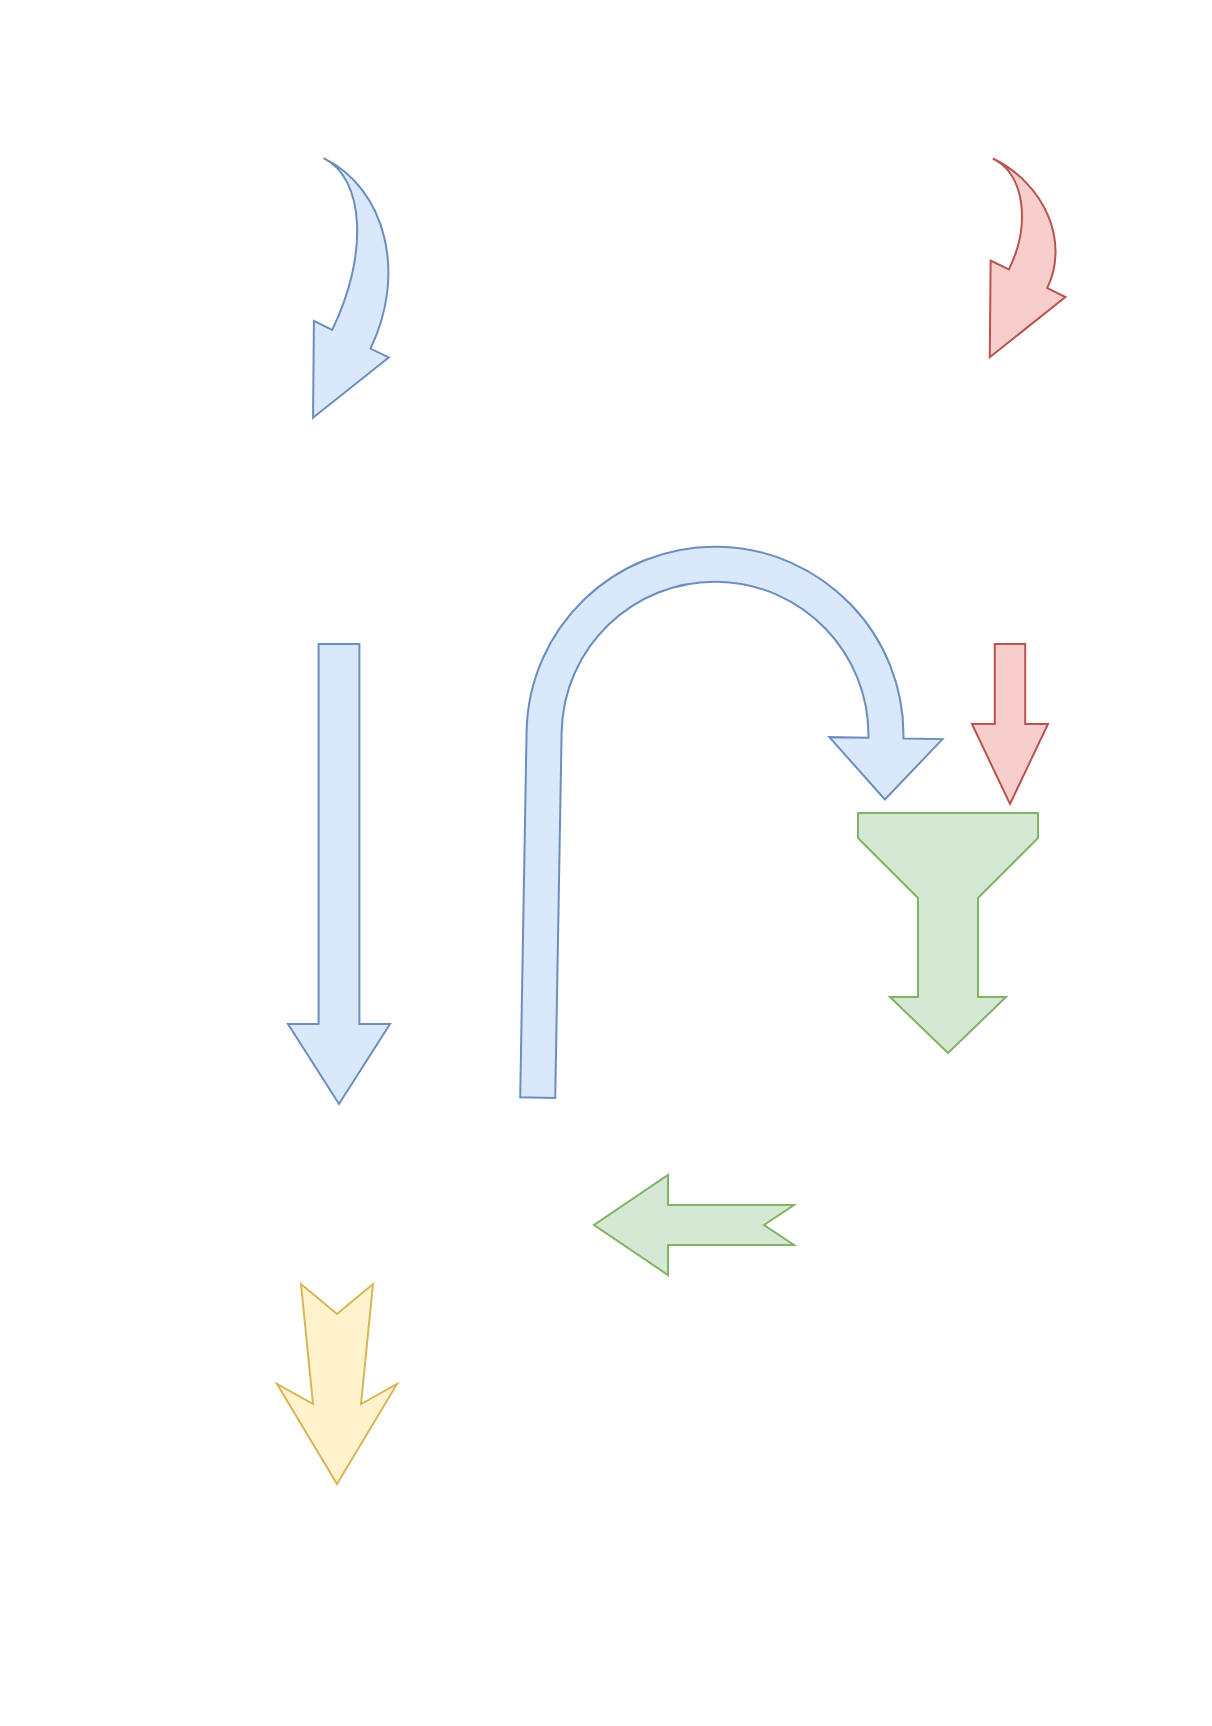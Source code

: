 <mxfile version="10.9.5" type="device"><diagram id="QAe4EcTjazI_FZyrDjxc" name="Page-1"><mxGraphModel dx="868" dy="435" grid="1" gridSize="10" guides="1" tooltips="1" connect="1" arrows="1" fold="1" page="1" pageScale="1" pageWidth="827" pageHeight="1169" math="0" shadow="0"><root><mxCell id="0"/><mxCell id="1" parent="0"/><mxCell id="EKKtGgkUh7ml3GYJA-28-2" value="" style="shape=image;verticalLabelPosition=bottom;verticalAlign=top;imageAspect=0;image=https://png.pngtree.com/svg/20170919/fcfd2c419e.png" vertex="1" parent="1"><mxGeometry x="493" y="559.5" width="162" height="182" as="geometry"/></mxCell><mxCell id="EKKtGgkUh7ml3GYJA-28-3" value="" style="shape=image;verticalLabelPosition=bottom;verticalAlign=top;imageAspect=0;image=https://upload.wikimedia.org/wikipedia/commons/thumb/a/ad/Yelp_Logo.svg/1200px-Yelp_Logo.svg.png" vertex="1" parent="1"><mxGeometry x="501" y="38" width="200" height="80" as="geometry"/></mxCell><mxCell id="EKKtGgkUh7ml3GYJA-28-4" value="" style="shape=image;verticalLabelPosition=bottom;verticalAlign=top;imageAspect=0;image=https://cdn.sstatic.net/Sites/stackoverflow/company/img/logos/se/se-logo.png?v=dd7153fcc7fa" vertex="1" parent="1"><mxGeometry x="136.5" y="38" width="260" height="75" as="geometry"/></mxCell><mxCell id="EKKtGgkUh7ml3GYJA-28-5" value="" style="html=1;shadow=0;dashed=0;align=center;verticalAlign=middle;shape=mxgraph.arrows2.jumpInArrow;dy=10.65;dx=43.67;arrowHead=41.62;rotation=116;fillColor=#f8cecc;strokeColor=#b85450;" vertex="1" parent="1"><mxGeometry x="556" y="140" width="90" height="63" as="geometry"/></mxCell><mxCell id="EKKtGgkUh7ml3GYJA-28-6" value="" style="shape=image;verticalLabelPosition=bottom;verticalAlign=top;imageAspect=0;image=https://www.innocreate.com/wp-content/uploads/2017/07/jsonlogo-300x300.png" vertex="1" parent="1"><mxGeometry x="539.5" y="220" width="123" height="130" as="geometry"/></mxCell><mxCell id="EKKtGgkUh7ml3GYJA-28-7" value="" style="html=1;shadow=0;dashed=0;align=center;verticalAlign=middle;shape=mxgraph.arrows2.jumpInArrow;dy=10.65;dx=43.67;arrowHead=41.62;rotation=116;fillColor=#dae8fc;strokeColor=#6c8ebf;" vertex="1" parent="1"><mxGeometry x="205" y="150" width="119" height="73" as="geometry"/></mxCell><mxCell id="EKKtGgkUh7ml3GYJA-28-8" value="" style="shape=image;verticalLabelPosition=bottom;verticalAlign=top;imageAspect=0;image=https://d7uddx54veb4a.cloudfront.net/wp-content/uploads/2016/10/logo-xml.png" vertex="1" parent="1"><mxGeometry x="118" y="250" width="295" height="90" as="geometry"/></mxCell><mxCell id="EKKtGgkUh7ml3GYJA-28-9" value="" style="shape=image;verticalLabelPosition=bottom;verticalAlign=top;imageAspect=0;image=http://blog.epigno.systems/content/images/2018/02/python_spark.png" vertex="1" parent="1"><mxGeometry x="118" y="570" width="270" height="160" as="geometry"/></mxCell><mxCell id="EKKtGgkUh7ml3GYJA-28-15" value="" style="html=1;shadow=0;dashed=0;align=center;verticalAlign=middle;shape=mxgraph.arrows2.arrow;dy=0.6;dx=40;direction=south;notch=0;fillColor=#dae8fc;strokeColor=#6c8ebf;" vertex="1" parent="1"><mxGeometry x="240" y="360" width="51" height="230" as="geometry"/></mxCell><mxCell id="EKKtGgkUh7ml3GYJA-28-19" value="" style="html=1;shadow=0;dashed=0;align=center;verticalAlign=middle;shape=mxgraph.arrows2.arrow;dy=0.6;dx=40;direction=south;notch=0;fillColor=#f8cecc;strokeColor=#b85450;" vertex="1" parent="1"><mxGeometry x="582" y="360" width="38" height="80" as="geometry"/></mxCell><mxCell id="EKKtGgkUh7ml3GYJA-28-21" value="" style="html=1;shadow=0;dashed=0;align=center;verticalAlign=middle;shape=mxgraph.arrows2.uTurnArrow;dy=8.76;arrowHead=56.57;dx2=30.69;rotation=91;fillColor=#dae8fc;strokeColor=#6c8ebf;" vertex="1" parent="1"><mxGeometry x="324" y="346" width="277" height="208" as="geometry"/></mxCell><mxCell id="EKKtGgkUh7ml3GYJA-28-22" value="" style="html=1;shadow=0;dashed=0;align=center;verticalAlign=middle;shape=mxgraph.arrows2.tailedArrow;dy1=15;dx1=28;notch=0;arrowHead=14;dx2=12.5;dy2=45;rotation=90;fillColor=#d5e8d4;strokeColor=#82b366;" vertex="1" parent="1"><mxGeometry x="510" y="439" width="120" height="131" as="geometry"/></mxCell><mxCell id="EKKtGgkUh7ml3GYJA-28-23" value="" style="html=1;shadow=0;dashed=0;align=center;verticalAlign=middle;shape=mxgraph.arrows2.stylisedArrow;dy=0.6;dx=40;notch=15;feather=0.4;rotation=90;fillColor=#fff2cc;strokeColor=#d6b656;" vertex="1" parent="1"><mxGeometry x="214.5" y="700" width="100" height="60" as="geometry"/></mxCell><mxCell id="EKKtGgkUh7ml3GYJA-28-26" value="" style="shape=image;verticalLabelPosition=bottom;verticalAlign=top;imageAspect=0;image=http://www.sclance.com/pngs/analytics-png/analytics_png_36376.png" vertex="1" parent="1"><mxGeometry x="96" y="760" width="284" height="140" as="geometry"/></mxCell><mxCell id="EKKtGgkUh7ml3GYJA-28-28" value="" style="html=1;shadow=0;dashed=0;align=center;verticalAlign=middle;shape=mxgraph.arrows2.arrow;dy=0.6;dx=37;notch=15;rotation=180;fillColor=#d5e8d4;strokeColor=#82b366;" vertex="1" parent="1"><mxGeometry x="393" y="625.5" width="100" height="50" as="geometry"/></mxCell></root></mxGraphModel></diagram></mxfile>